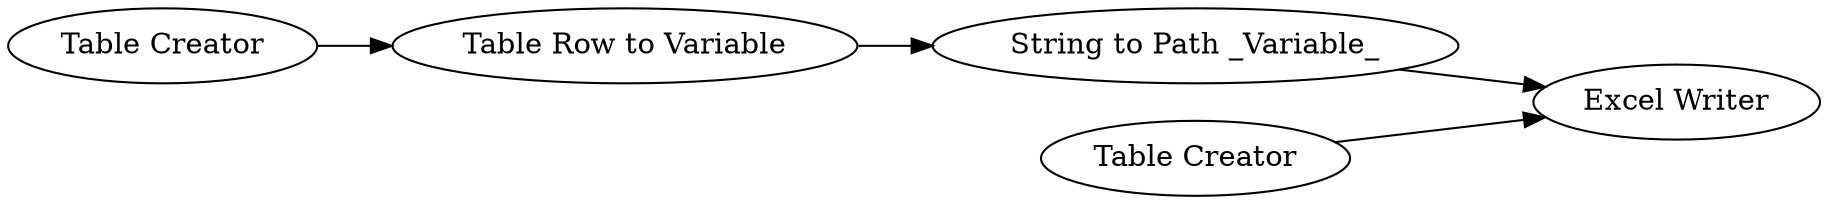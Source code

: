 digraph {
	12 -> 9
	11 -> 5
	8 -> 5
	9 -> 8
	5 [label="Excel Writer"]
	9 [label="Table Row to Variable"]
	11 [label="Table Creator"]
	8 [label="String to Path _Variable_"]
	12 [label="Table Creator"]
	rankdir=LR
}
